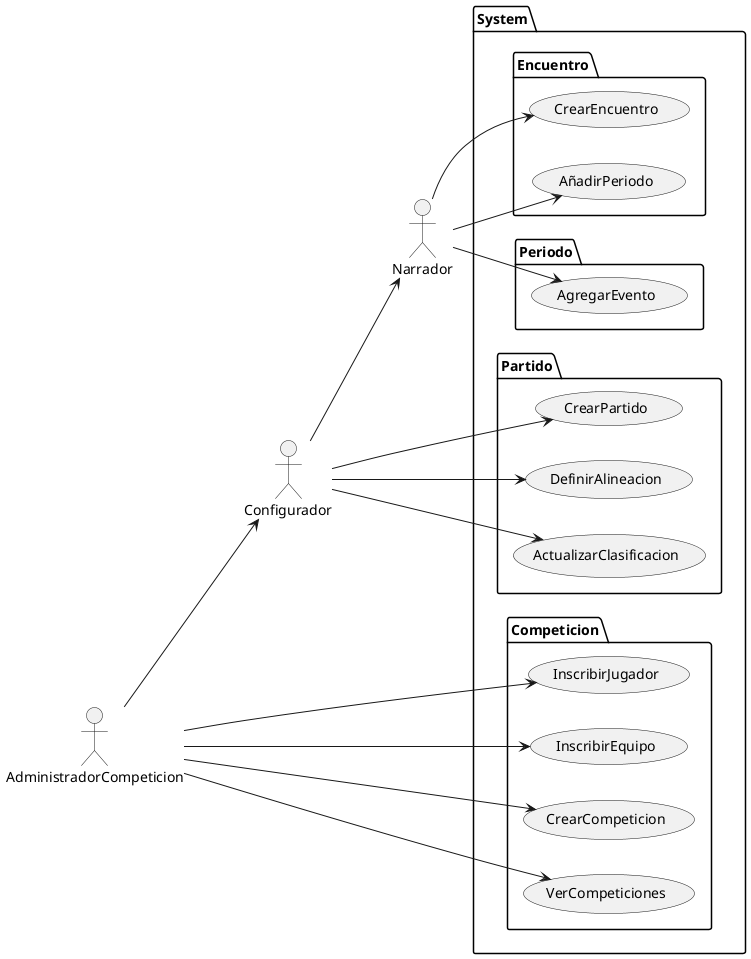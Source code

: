 @startuml

left to right direction 

actor Narrador
actor Configurador
actor AdministradorCompeticion 

AdministradorCompeticion --> Configurador
Configurador --> Narrador

package System{

package Competicion {
  
	usecase InscribirJugador
	usecase InscribirEquipo
        usecase CrearCompeticion
        usecase VerCompeticiones
 
	AdministradorCompeticion   --> InscribirEquipo
	AdministradorCompeticion   --> InscribirJugador
        AdministradorCompeticion   --> CrearCompeticion
        AdministradorCompeticion   --> VerCompeticiones
}	

package Partido {

	usecase CrearPartido
	usecase DefinirAlineacion
	usecase ActualizarClasificacion

	Configurador --> CrearPartido
	Configurador --> DefinirAlineacion
	Configurador --> ActualizarClasificacion
	
}

package Encuentro {

	usecase CrearEncuentro
	usecase AñadirPeriodo

	Narrador--> CrearEncuentro
	Narrador--> AñadirPeriodo

}

package Periodo {
		
	useCase AgregarEvento

	Narrador --> AgregarEvento
}
}


@enduml
